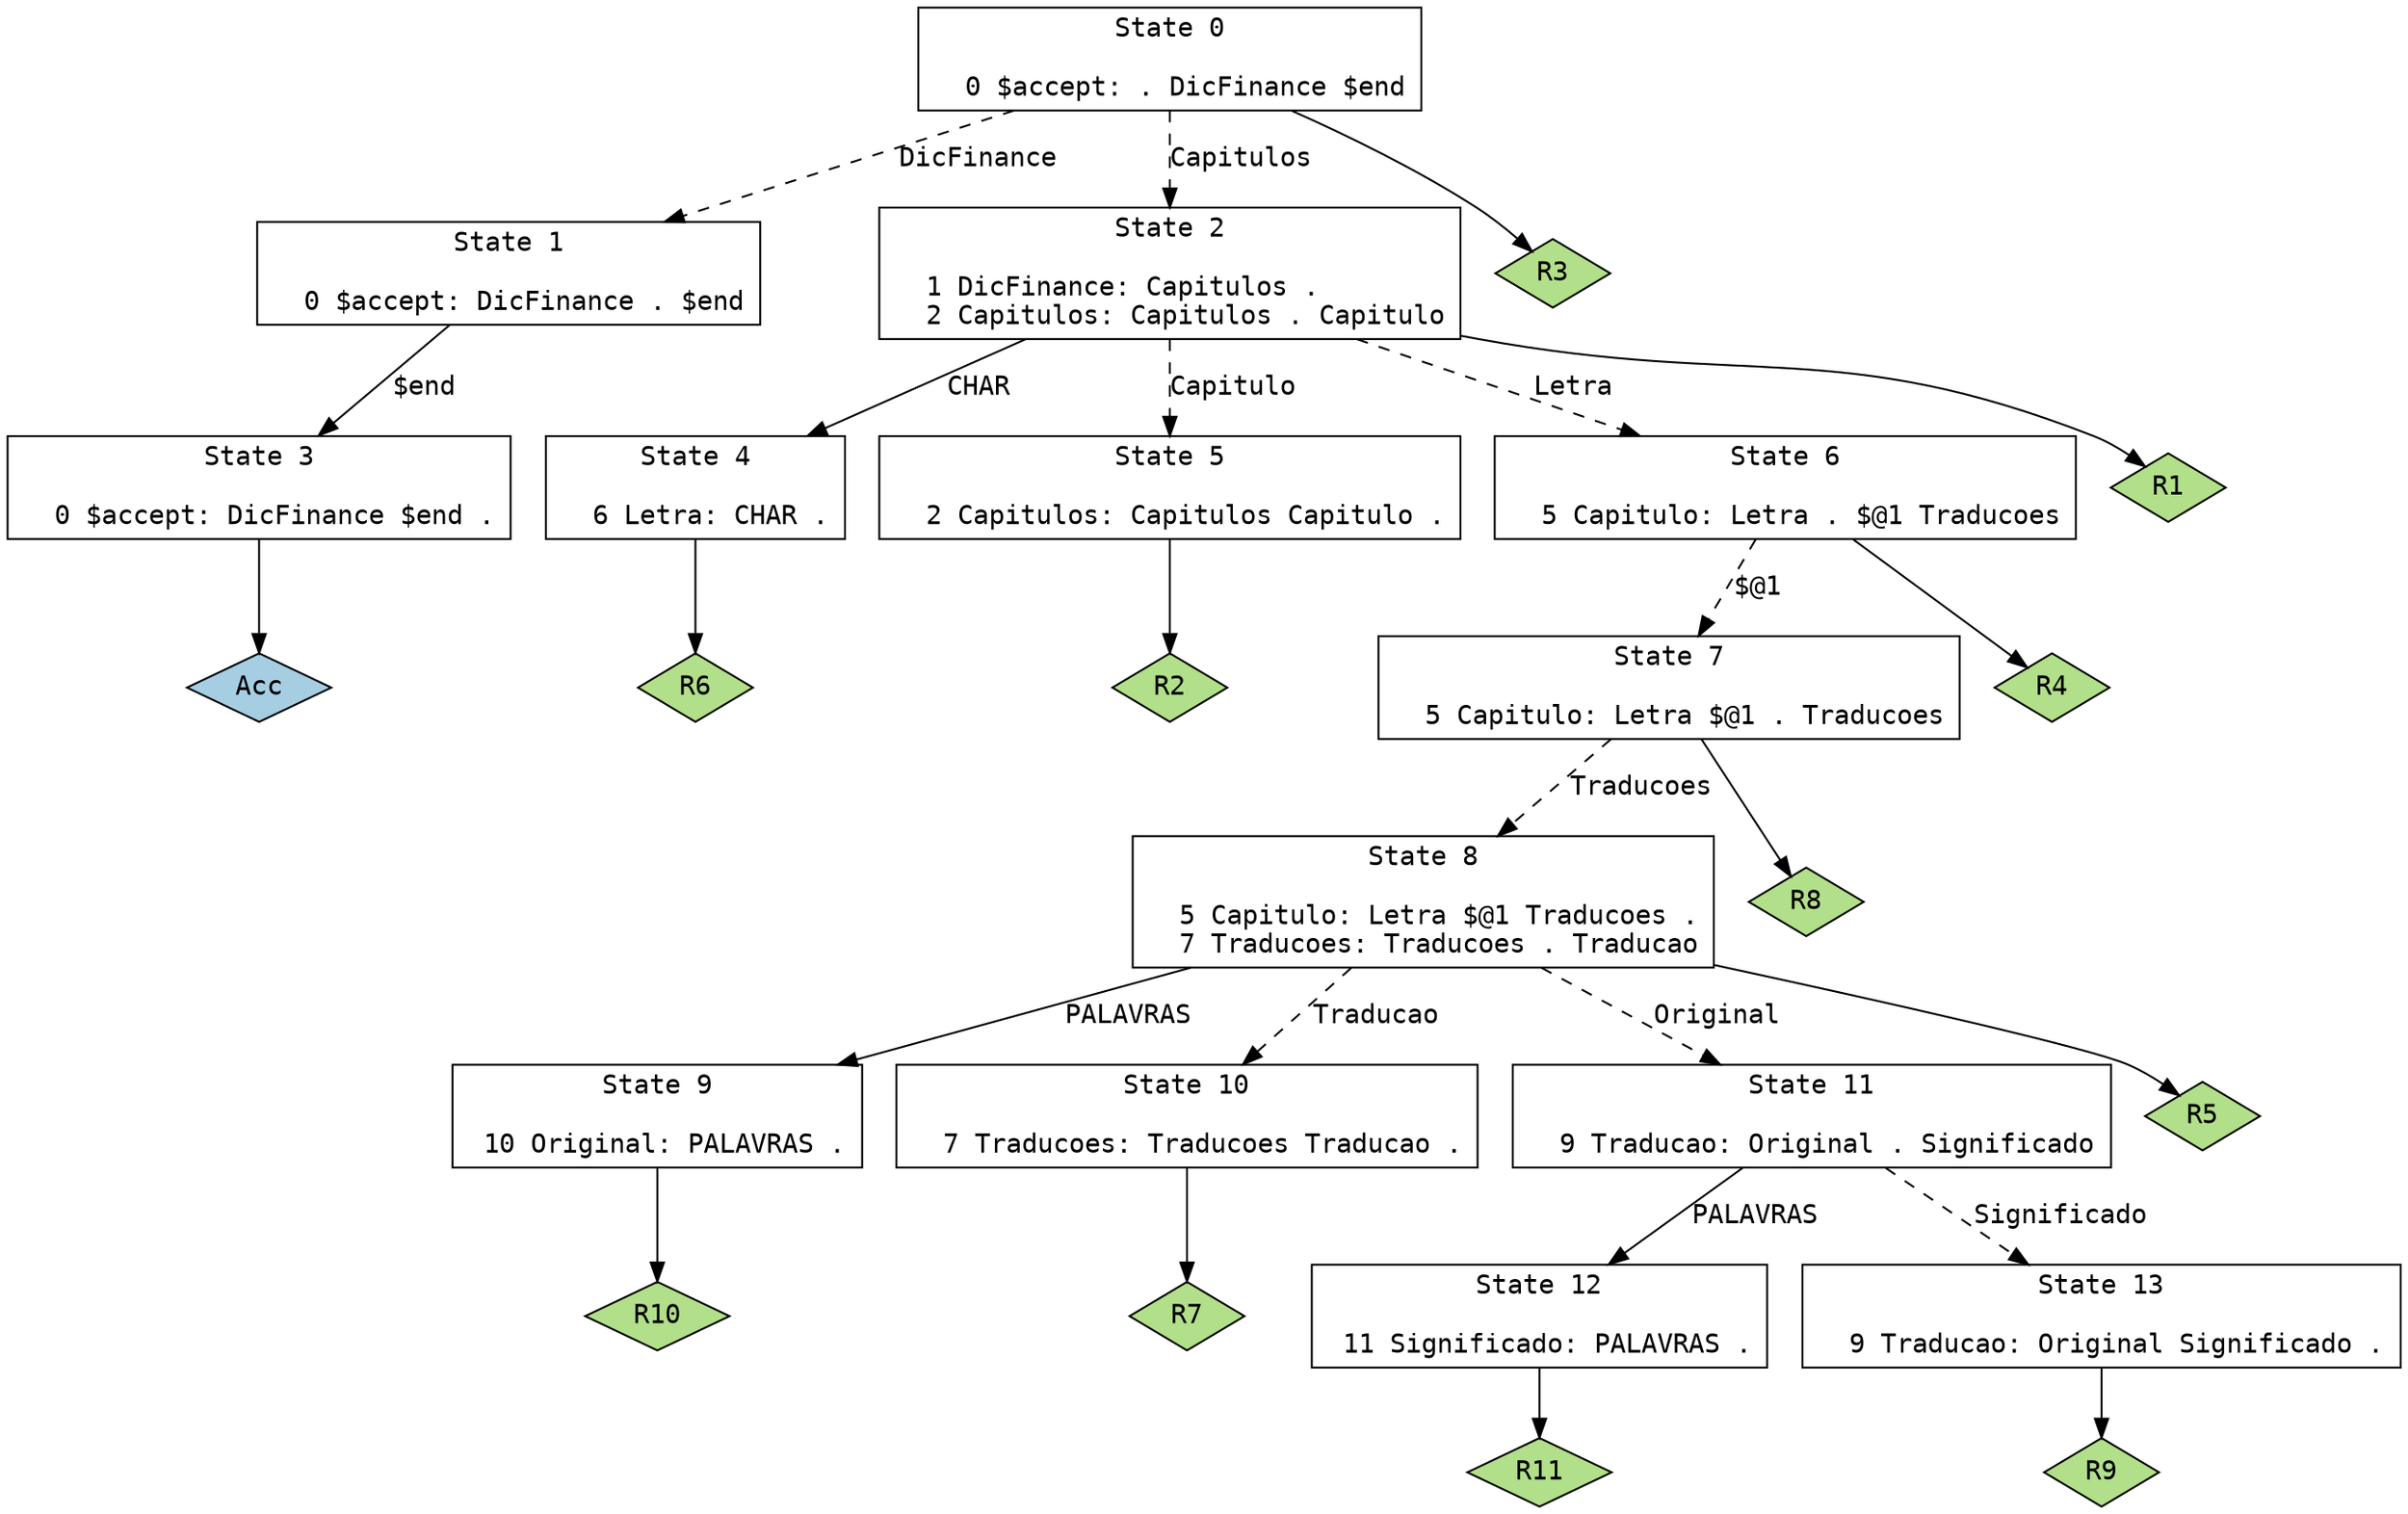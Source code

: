 // Generated by GNU Bison 3.0.4.
// Report bugs to <bug-bison@gnu.org>.
// Home page: <http://www.gnu.org/software/bison/>.

digraph "tp2.y"
{
  node [fontname = courier, shape = box, colorscheme = paired6]
  edge [fontname = courier]

  0 [label="State 0\n\l  0 $accept: . DicFinance $end\l"]
  0 -> 1 [style=dashed label="DicFinance"]
  0 -> 2 [style=dashed label="Capitulos"]
  0 -> "0R3" [style=solid]
 "0R3" [label="R3", fillcolor=3, shape=diamond, style=filled]
  1 [label="State 1\n\l  0 $accept: DicFinance . $end\l"]
  1 -> 3 [style=solid label="$end"]
  2 [label="State 2\n\l  1 DicFinance: Capitulos .\l  2 Capitulos: Capitulos . Capitulo\l"]
  2 -> 4 [style=solid label="CHAR"]
  2 -> 5 [style=dashed label="Capitulo"]
  2 -> 6 [style=dashed label="Letra"]
  2 -> "2R1" [style=solid]
 "2R1" [label="R1", fillcolor=3, shape=diamond, style=filled]
  3 [label="State 3\n\l  0 $accept: DicFinance $end .\l"]
  3 -> "3R0" [style=solid]
 "3R0" [label="Acc", fillcolor=1, shape=diamond, style=filled]
  4 [label="State 4\n\l  6 Letra: CHAR .\l"]
  4 -> "4R6" [style=solid]
 "4R6" [label="R6", fillcolor=3, shape=diamond, style=filled]
  5 [label="State 5\n\l  2 Capitulos: Capitulos Capitulo .\l"]
  5 -> "5R2" [style=solid]
 "5R2" [label="R2", fillcolor=3, shape=diamond, style=filled]
  6 [label="State 6\n\l  5 Capitulo: Letra . $@1 Traducoes\l"]
  6 -> 7 [style=dashed label="$@1"]
  6 -> "6R4" [style=solid]
 "6R4" [label="R4", fillcolor=3, shape=diamond, style=filled]
  7 [label="State 7\n\l  5 Capitulo: Letra $@1 . Traducoes\l"]
  7 -> 8 [style=dashed label="Traducoes"]
  7 -> "7R8" [style=solid]
 "7R8" [label="R8", fillcolor=3, shape=diamond, style=filled]
  8 [label="State 8\n\l  5 Capitulo: Letra $@1 Traducoes .\l  7 Traducoes: Traducoes . Traducao\l"]
  8 -> 9 [style=solid label="PALAVRAS"]
  8 -> 10 [style=dashed label="Traducao"]
  8 -> 11 [style=dashed label="Original"]
  8 -> "8R5" [style=solid]
 "8R5" [label="R5", fillcolor=3, shape=diamond, style=filled]
  9 [label="State 9\n\l 10 Original: PALAVRAS .\l"]
  9 -> "9R10" [style=solid]
 "9R10" [label="R10", fillcolor=3, shape=diamond, style=filled]
  10 [label="State 10\n\l  7 Traducoes: Traducoes Traducao .\l"]
  10 -> "10R7" [style=solid]
 "10R7" [label="R7", fillcolor=3, shape=diamond, style=filled]
  11 [label="State 11\n\l  9 Traducao: Original . Significado\l"]
  11 -> 12 [style=solid label="PALAVRAS"]
  11 -> 13 [style=dashed label="Significado"]
  12 [label="State 12\n\l 11 Significado: PALAVRAS .\l"]
  12 -> "12R11" [style=solid]
 "12R11" [label="R11", fillcolor=3, shape=diamond, style=filled]
  13 [label="State 13\n\l  9 Traducao: Original Significado .\l"]
  13 -> "13R9" [style=solid]
 "13R9" [label="R9", fillcolor=3, shape=diamond, style=filled]
}
